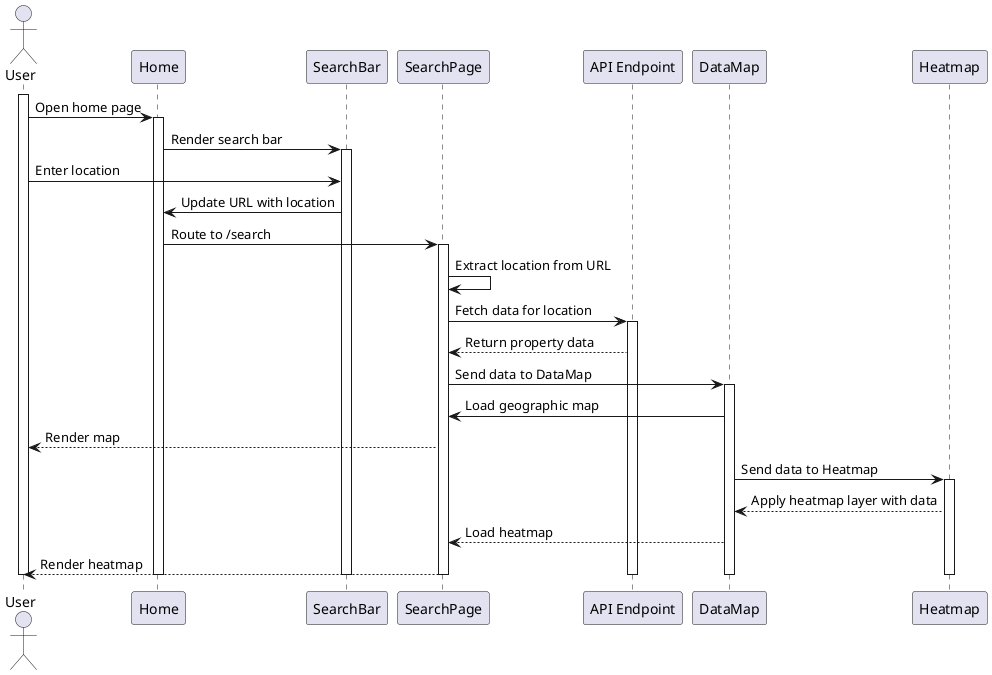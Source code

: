 @startuml AppFlowSD
actor User
participant Home
participant SearchBar
participant SearchPage
participant  "API Endpoint" as API
participant DataMap
participant Heatmap
activate User

User->Home: Open home page
activate Home
Home->SearchBar: Render search bar
activate SearchBar
User->SearchBar: Enter location
SearchBar->Home: Update URL with location
Home->SearchPage: Route to /search
activate SearchPage
SearchPage->SearchPage: Extract location from URL
SearchPage->API: Fetch data for location
activate  API
API-->SearchPage: Return property data
SearchPage->DataMap: Send data to DataMap
activate DataMap
DataMap->SearchPage: Load geographic map
SearchPage-->User: Render map
DataMap->Heatmap: Send data to Heatmap
activate Heatmap
Heatmap-->DataMap: Apply heatmap layer with data
DataMap-->SearchPage: Load heatmap
SearchPage-->User: Render heatmap
deactivate Heatmap
deactivate DataMap
deactivate  API
deactivate SearchPage
deactivate SearchBar
deactivate Home
deactivate User